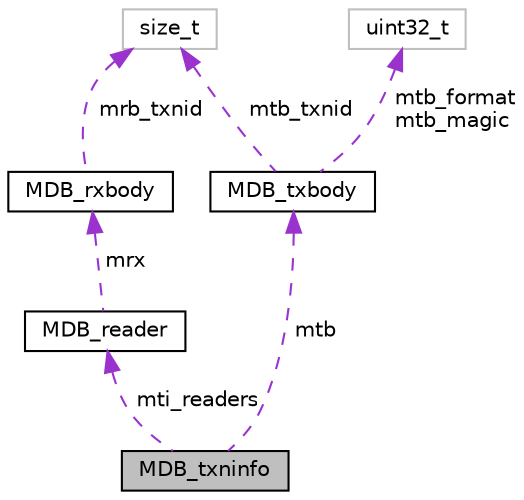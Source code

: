 digraph "MDB_txninfo"
{
  edge [fontname="Helvetica",fontsize="10",labelfontname="Helvetica",labelfontsize="10"];
  node [fontname="Helvetica",fontsize="10",shape=record];
  Node1 [label="MDB_txninfo",height=0.2,width=0.4,color="black", fillcolor="grey75", style="filled", fontcolor="black"];
  Node2 -> Node1 [dir="back",color="darkorchid3",fontsize="10",style="dashed",label=" mti_readers" ,fontname="Helvetica"];
  Node2 [label="MDB_reader",height=0.2,width=0.4,color="black", fillcolor="white", style="filled",URL="$struct_m_d_b__reader.html"];
  Node3 -> Node2 [dir="back",color="darkorchid3",fontsize="10",style="dashed",label=" mrx" ,fontname="Helvetica"];
  Node3 [label="MDB_rxbody",height=0.2,width=0.4,color="black", fillcolor="white", style="filled",URL="$struct_m_d_b__rxbody.html"];
  Node4 -> Node3 [dir="back",color="darkorchid3",fontsize="10",style="dashed",label=" mrb_txnid" ,fontname="Helvetica"];
  Node4 [label="size_t",height=0.2,width=0.4,color="grey75", fillcolor="white", style="filled"];
  Node5 -> Node1 [dir="back",color="darkorchid3",fontsize="10",style="dashed",label=" mtb" ,fontname="Helvetica"];
  Node5 [label="MDB_txbody",height=0.2,width=0.4,color="black", fillcolor="white", style="filled",URL="$struct_m_d_b__txbody.html"];
  Node6 -> Node5 [dir="back",color="darkorchid3",fontsize="10",style="dashed",label=" mtb_format\nmtb_magic" ,fontname="Helvetica"];
  Node6 [label="uint32_t",height=0.2,width=0.4,color="grey75", fillcolor="white", style="filled"];
  Node4 -> Node5 [dir="back",color="darkorchid3",fontsize="10",style="dashed",label=" mtb_txnid" ,fontname="Helvetica"];
}
